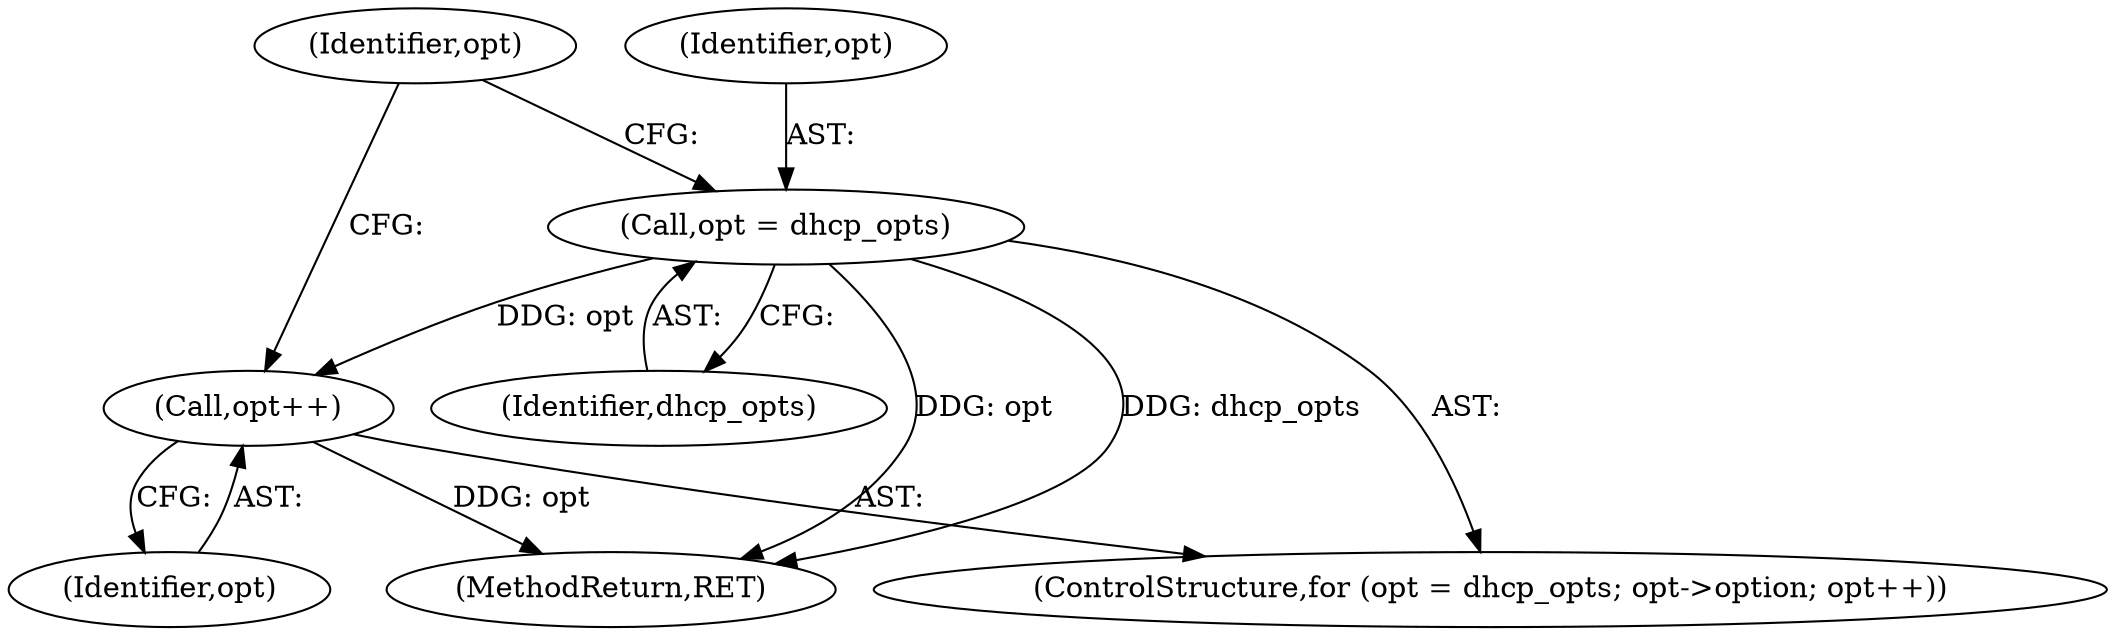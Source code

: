 digraph "0_Android_1390ace71179f04a09c300ee8d0300aa69d9db09@pointer" {
"1000125" [label="(Call,opt++)"];
"1000119" [label="(Call,opt = dhcp_opts)"];
"1000119" [label="(Call,opt = dhcp_opts)"];
"1000126" [label="(Identifier,opt)"];
"1000121" [label="(Identifier,dhcp_opts)"];
"1000235" [label="(MethodReturn,RET)"];
"1000125" [label="(Call,opt++)"];
"1000123" [label="(Identifier,opt)"];
"1000118" [label="(ControlStructure,for (opt = dhcp_opts; opt->option; opt++))"];
"1000120" [label="(Identifier,opt)"];
"1000125" -> "1000118"  [label="AST: "];
"1000125" -> "1000126"  [label="CFG: "];
"1000126" -> "1000125"  [label="AST: "];
"1000123" -> "1000125"  [label="CFG: "];
"1000125" -> "1000235"  [label="DDG: opt"];
"1000119" -> "1000125"  [label="DDG: opt"];
"1000119" -> "1000118"  [label="AST: "];
"1000119" -> "1000121"  [label="CFG: "];
"1000120" -> "1000119"  [label="AST: "];
"1000121" -> "1000119"  [label="AST: "];
"1000123" -> "1000119"  [label="CFG: "];
"1000119" -> "1000235"  [label="DDG: dhcp_opts"];
"1000119" -> "1000235"  [label="DDG: opt"];
}
